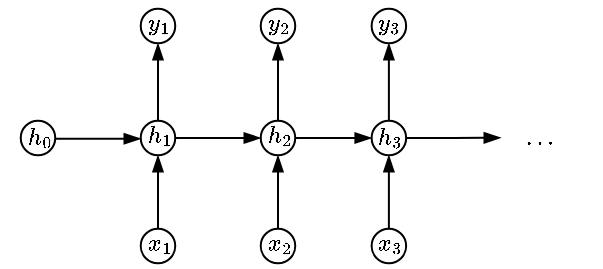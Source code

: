 <mxfile version="16.1.2" type="device"><diagram id="jUa1EYxhLBNEYp4r-S8M" name="rnn"><mxGraphModel dx="302" dy="213" grid="1" gridSize="10" guides="1" tooltips="1" connect="1" arrows="1" fold="1" page="1" pageScale="1" pageWidth="550" pageHeight="150" math="1" shadow="0"><root><mxCell id="0"/><mxCell id="1" parent="0"/><mxCell id="dCcyJa8xqt-u75s9C08x-67" style="edgeStyle=orthogonalEdgeStyle;rounded=0;orthogonalLoop=1;jettySize=auto;html=1;exitX=1;exitY=0.5;exitDx=0;exitDy=0;entryX=0;entryY=0.5;entryDx=0;entryDy=0;endArrow=blockThin;endFill=1;" parent="1" source="dCcyJa8xqt-u75s9C08x-11" target="dCcyJa8xqt-u75s9C08x-63" edge="1"><mxGeometry relative="1" as="geometry"/></mxCell><mxCell id="dCcyJa8xqt-u75s9C08x-89" style="edgeStyle=orthogonalEdgeStyle;rounded=0;orthogonalLoop=1;jettySize=auto;html=1;exitX=0.5;exitY=0;exitDx=0;exitDy=0;entryX=0.5;entryY=1;entryDx=0;entryDy=0;fontSize=10;endArrow=blockThin;endFill=1;" parent="1" source="dCcyJa8xqt-u75s9C08x-11" target="dCcyJa8xqt-u75s9C08x-68" edge="1"><mxGeometry relative="1" as="geometry"/></mxCell><mxCell id="dCcyJa8xqt-u75s9C08x-11" value="" style="ellipse;whiteSpace=wrap;html=1;aspect=fixed;strokeWidth=1;" parent="1" vertex="1"><mxGeometry x="195.368" y="69.373" width="17.255" height="17.255" as="geometry"/></mxCell><mxCell id="dCcyJa8xqt-u75s9C08x-66" style="edgeStyle=orthogonalEdgeStyle;rounded=0;orthogonalLoop=1;jettySize=auto;html=1;exitX=1;exitY=0.5;exitDx=0;exitDy=0;endArrow=blockThin;endFill=1;" parent="1" source="dCcyJa8xqt-u75s9C08x-63" target="dCcyJa8xqt-u75s9C08x-64" edge="1"><mxGeometry relative="1" as="geometry"/></mxCell><mxCell id="dCcyJa8xqt-u75s9C08x-90" style="edgeStyle=orthogonalEdgeStyle;rounded=0;orthogonalLoop=1;jettySize=auto;html=1;exitX=0.5;exitY=0;exitDx=0;exitDy=0;entryX=0.5;entryY=1;entryDx=0;entryDy=0;fontSize=10;endArrow=blockThin;endFill=1;" parent="1" source="dCcyJa8xqt-u75s9C08x-63" target="dCcyJa8xqt-u75s9C08x-71" edge="1"><mxGeometry relative="1" as="geometry"/></mxCell><mxCell id="dCcyJa8xqt-u75s9C08x-63" value="" style="ellipse;whiteSpace=wrap;html=1;aspect=fixed;strokeWidth=1;" parent="1" vertex="1"><mxGeometry x="255.368" y="69.373" width="17.255" height="17.255" as="geometry"/></mxCell><mxCell id="dCcyJa8xqt-u75s9C08x-70" style="edgeStyle=orthogonalEdgeStyle;rounded=0;orthogonalLoop=1;jettySize=auto;html=1;exitX=1;exitY=0.5;exitDx=0;exitDy=0;endArrow=blockThin;endFill=1;" parent="1" source="dCcyJa8xqt-u75s9C08x-64" edge="1"><mxGeometry relative="1" as="geometry"><mxPoint x="375.37" y="77.87" as="targetPoint"/></mxGeometry></mxCell><mxCell id="dCcyJa8xqt-u75s9C08x-91" style="edgeStyle=orthogonalEdgeStyle;rounded=0;orthogonalLoop=1;jettySize=auto;html=1;exitX=0.5;exitY=0;exitDx=0;exitDy=0;entryX=0.5;entryY=1;entryDx=0;entryDy=0;fontSize=10;endArrow=blockThin;endFill=1;" parent="1" source="dCcyJa8xqt-u75s9C08x-64" target="dCcyJa8xqt-u75s9C08x-72" edge="1"><mxGeometry relative="1" as="geometry"/></mxCell><mxCell id="dCcyJa8xqt-u75s9C08x-64" value="" style="ellipse;whiteSpace=wrap;html=1;aspect=fixed;strokeWidth=1;" parent="1" vertex="1"><mxGeometry x="310.818" y="69.373" width="17.255" height="17.255" as="geometry"/></mxCell><mxCell id="dCcyJa8xqt-u75s9C08x-68" value="" style="ellipse;whiteSpace=wrap;html=1;aspect=fixed;strokeWidth=1;" parent="1" vertex="1"><mxGeometry x="195.368" y="13.373" width="17.255" height="17.255" as="geometry"/></mxCell><mxCell id="dCcyJa8xqt-u75s9C08x-92" style="edgeStyle=orthogonalEdgeStyle;rounded=0;orthogonalLoop=1;jettySize=auto;html=1;exitX=0.5;exitY=0;exitDx=0;exitDy=0;entryX=0.5;entryY=1;entryDx=0;entryDy=0;fontSize=10;endArrow=blockThin;endFill=1;" parent="1" source="dCcyJa8xqt-u75s9C08x-69" target="dCcyJa8xqt-u75s9C08x-11" edge="1"><mxGeometry relative="1" as="geometry"/></mxCell><mxCell id="dCcyJa8xqt-u75s9C08x-69" value="" style="ellipse;whiteSpace=wrap;html=1;aspect=fixed;strokeWidth=1;" parent="1" vertex="1"><mxGeometry x="195.368" y="123.373" width="17.255" height="17.255" as="geometry"/></mxCell><mxCell id="dCcyJa8xqt-u75s9C08x-71" value="" style="ellipse;whiteSpace=wrap;html=1;aspect=fixed;strokeWidth=1;" parent="1" vertex="1"><mxGeometry x="255.368" y="13.373" width="17.255" height="17.255" as="geometry"/></mxCell><mxCell id="dCcyJa8xqt-u75s9C08x-72" value="" style="ellipse;whiteSpace=wrap;html=1;aspect=fixed;strokeWidth=1;" parent="1" vertex="1"><mxGeometry x="310.818" y="13.373" width="17.255" height="17.255" as="geometry"/></mxCell><mxCell id="dCcyJa8xqt-u75s9C08x-93" style="edgeStyle=orthogonalEdgeStyle;rounded=0;orthogonalLoop=1;jettySize=auto;html=1;exitX=0.5;exitY=0;exitDx=0;exitDy=0;entryX=0.5;entryY=1;entryDx=0;entryDy=0;fontSize=10;endArrow=blockThin;endFill=1;" parent="1" source="dCcyJa8xqt-u75s9C08x-73" target="dCcyJa8xqt-u75s9C08x-63" edge="1"><mxGeometry relative="1" as="geometry"/></mxCell><mxCell id="dCcyJa8xqt-u75s9C08x-73" value="" style="ellipse;whiteSpace=wrap;html=1;aspect=fixed;strokeWidth=1;" parent="1" vertex="1"><mxGeometry x="255.368" y="123.373" width="17.255" height="17.255" as="geometry"/></mxCell><mxCell id="dCcyJa8xqt-u75s9C08x-94" style="edgeStyle=orthogonalEdgeStyle;rounded=0;orthogonalLoop=1;jettySize=auto;html=1;exitX=0.5;exitY=0;exitDx=0;exitDy=0;entryX=0.5;entryY=1;entryDx=0;entryDy=0;fontSize=10;endArrow=blockThin;endFill=1;" parent="1" source="dCcyJa8xqt-u75s9C08x-74" target="dCcyJa8xqt-u75s9C08x-64" edge="1"><mxGeometry relative="1" as="geometry"/></mxCell><mxCell id="dCcyJa8xqt-u75s9C08x-74" value="" style="ellipse;whiteSpace=wrap;html=1;aspect=fixed;strokeWidth=1;" parent="1" vertex="1"><mxGeometry x="310.818" y="123.373" width="17.255" height="17.255" as="geometry"/></mxCell><mxCell id="dCcyJa8xqt-u75s9C08x-75" value="&lt;font style=&quot;font-size: 10px&quot;&gt;$$y_1$$&lt;/font&gt;" style="text;html=1;align=center;verticalAlign=middle;whiteSpace=wrap;rounded=0;" parent="1" vertex="1"><mxGeometry x="185" y="9" width="40" height="24" as="geometry"/></mxCell><mxCell id="dCcyJa8xqt-u75s9C08x-77" value="&lt;font style=&quot;font-size: 10px&quot;&gt;$$y_2$$&lt;/font&gt;" style="text;html=1;align=center;verticalAlign=middle;whiteSpace=wrap;rounded=0;" parent="1" vertex="1"><mxGeometry x="245" y="9" width="40" height="24" as="geometry"/></mxCell><mxCell id="dCcyJa8xqt-u75s9C08x-78" value="&lt;font style=&quot;font-size: 10px&quot;&gt;$$y_3$$&lt;/font&gt;" style="text;html=1;align=center;verticalAlign=middle;whiteSpace=wrap;rounded=0;" parent="1" vertex="1"><mxGeometry x="300.45" y="9" width="40" height="24" as="geometry"/></mxCell><mxCell id="dCcyJa8xqt-u75s9C08x-79" value="&lt;font style=&quot;font-size: 10px&quot;&gt;$$h_1$$&lt;/font&gt;" style="text;html=1;align=center;verticalAlign=middle;whiteSpace=wrap;rounded=0;" parent="1" vertex="1"><mxGeometry x="185" y="65.37" width="40" height="24" as="geometry"/></mxCell><mxCell id="dCcyJa8xqt-u75s9C08x-80" value="&lt;font style=&quot;font-size: 10px&quot;&gt;$$h_2$$&lt;/font&gt;" style="text;html=1;align=center;verticalAlign=middle;whiteSpace=wrap;rounded=0;" parent="1" vertex="1"><mxGeometry x="244.73" y="65.37" width="40" height="24" as="geometry"/></mxCell><mxCell id="dCcyJa8xqt-u75s9C08x-81" value="&lt;font style=&quot;font-size: 10px&quot;&gt;$$h_3$$&lt;/font&gt;" style="text;html=1;align=center;verticalAlign=middle;whiteSpace=wrap;rounded=0;" parent="1" vertex="1"><mxGeometry x="300.18" y="66.37" width="40" height="24" as="geometry"/></mxCell><mxCell id="dCcyJa8xqt-u75s9C08x-82" value="&lt;font style=&quot;font-size: 10px&quot;&gt;$$x_3$$&lt;/font&gt;" style="text;html=1;align=center;verticalAlign=middle;whiteSpace=wrap;rounded=0;" parent="1" vertex="1"><mxGeometry x="300.45" y="118.5" width="40" height="24" as="geometry"/></mxCell><mxCell id="dCcyJa8xqt-u75s9C08x-83" value="&lt;font style=&quot;font-size: 10px&quot;&gt;$$x_2$$&lt;/font&gt;" style="text;html=1;align=center;verticalAlign=middle;whiteSpace=wrap;rounded=0;" parent="1" vertex="1"><mxGeometry x="245.0" y="118.5" width="40" height="24" as="geometry"/></mxCell><mxCell id="dCcyJa8xqt-u75s9C08x-84" value="&lt;font style=&quot;font-size: 10px&quot;&gt;$$x_1$$&lt;/font&gt;" style="text;html=1;align=center;verticalAlign=middle;whiteSpace=wrap;rounded=0;" parent="1" vertex="1"><mxGeometry x="185.0" y="118.5" width="40" height="24" as="geometry"/></mxCell><mxCell id="dCcyJa8xqt-u75s9C08x-95" style="edgeStyle=orthogonalEdgeStyle;rounded=0;orthogonalLoop=1;jettySize=auto;html=1;exitX=1;exitY=0.5;exitDx=0;exitDy=0;entryX=0;entryY=0.5;entryDx=0;entryDy=0;endArrow=blockThin;endFill=1;" parent="1" edge="1"><mxGeometry relative="1" as="geometry"><mxPoint x="152.624" y="78.371" as="sourcePoint"/><mxPoint x="195.368" y="78.371" as="targetPoint"/></mxGeometry></mxCell><mxCell id="dCcyJa8xqt-u75s9C08x-97" value="&lt;font style=&quot;font-size: 10px&quot;&gt;$$\dots$$&lt;/font&gt;" style="text;html=1;align=center;verticalAlign=middle;whiteSpace=wrap;rounded=0;fontSize=10;" parent="1" vertex="1"><mxGeometry x="365.37" y="63" width="60" height="30" as="geometry"/></mxCell><mxCell id="dCcyJa8xqt-u75s9C08x-100" value="" style="ellipse;whiteSpace=wrap;html=1;aspect=fixed;strokeWidth=1;" parent="1" vertex="1"><mxGeometry x="135.368" y="69.373" width="17.255" height="17.255" as="geometry"/></mxCell><mxCell id="dCcyJa8xqt-u75s9C08x-101" value="&lt;font style=&quot;font-size: 10px&quot;&gt;$$h_0$$&lt;/font&gt;" style="text;html=1;align=center;verticalAlign=middle;whiteSpace=wrap;rounded=0;" parent="1" vertex="1"><mxGeometry x="125" y="66.0" width="40" height="24" as="geometry"/></mxCell></root></mxGraphModel></diagram></mxfile>